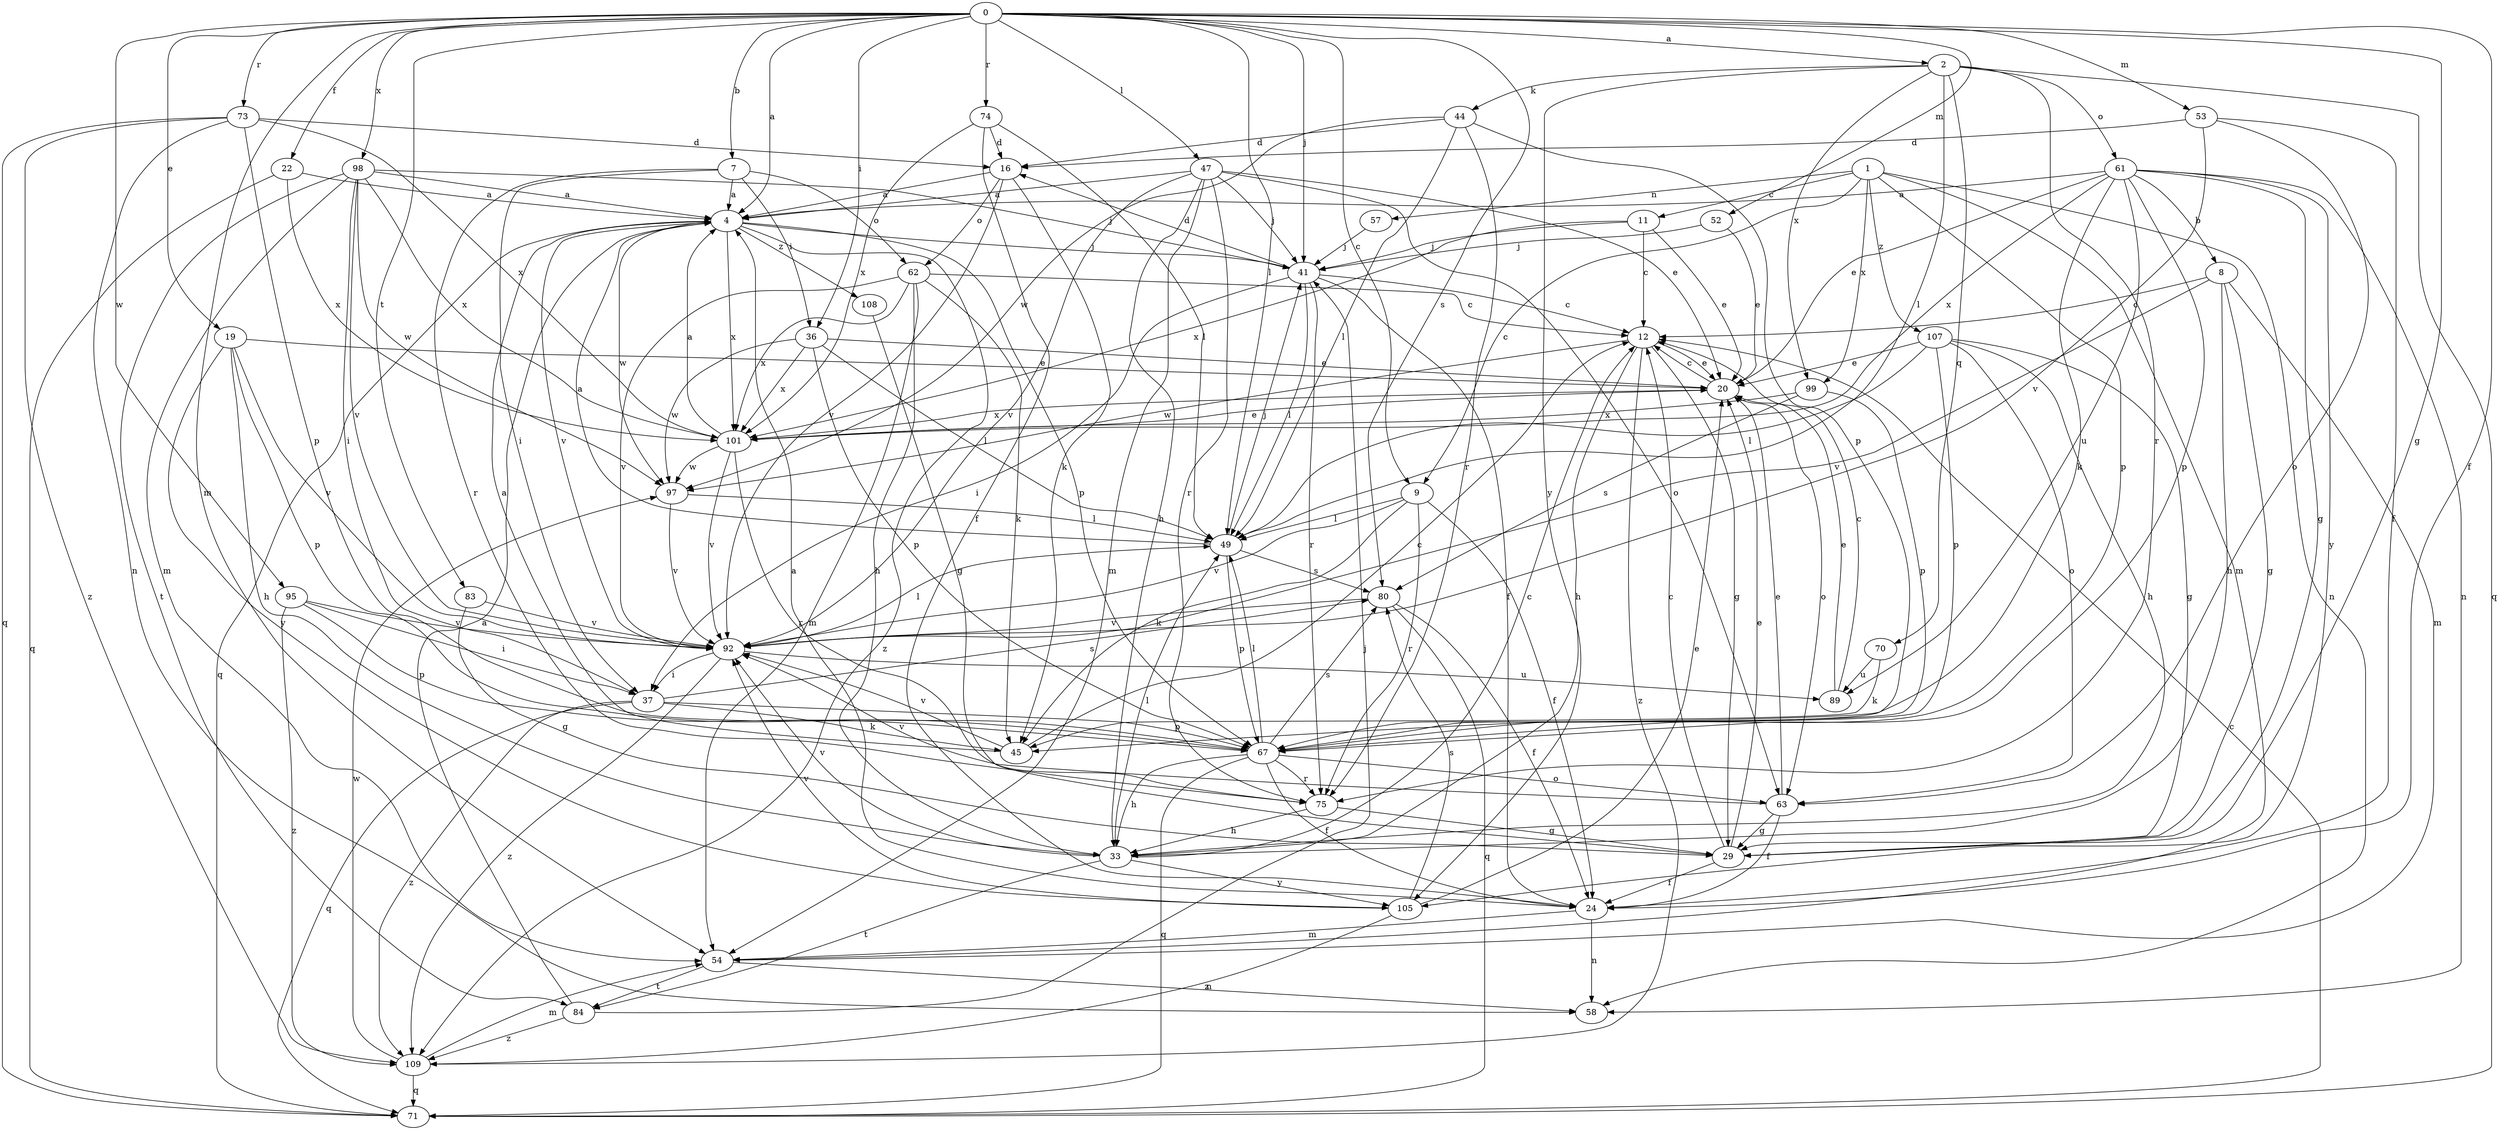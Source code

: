 strict digraph  {
0;
1;
2;
4;
7;
8;
9;
11;
12;
16;
19;
20;
22;
24;
29;
33;
36;
37;
41;
44;
45;
47;
49;
52;
53;
54;
57;
58;
61;
62;
63;
67;
70;
71;
73;
74;
75;
80;
83;
84;
89;
92;
95;
97;
98;
99;
101;
105;
107;
108;
109;
0 -> 2  [label=a];
0 -> 4  [label=a];
0 -> 7  [label=b];
0 -> 9  [label=c];
0 -> 19  [label=e];
0 -> 22  [label=f];
0 -> 24  [label=f];
0 -> 29  [label=g];
0 -> 36  [label=i];
0 -> 41  [label=j];
0 -> 47  [label=l];
0 -> 49  [label=l];
0 -> 52  [label=m];
0 -> 53  [label=m];
0 -> 54  [label=m];
0 -> 73  [label=r];
0 -> 74  [label=r];
0 -> 80  [label=s];
0 -> 83  [label=t];
0 -> 95  [label=w];
0 -> 98  [label=x];
1 -> 9  [label=c];
1 -> 11  [label=c];
1 -> 54  [label=m];
1 -> 57  [label=n];
1 -> 58  [label=n];
1 -> 67  [label=p];
1 -> 99  [label=x];
1 -> 107  [label=z];
2 -> 44  [label=k];
2 -> 49  [label=l];
2 -> 61  [label=o];
2 -> 70  [label=q];
2 -> 71  [label=q];
2 -> 75  [label=r];
2 -> 99  [label=x];
2 -> 105  [label=y];
4 -> 41  [label=j];
4 -> 67  [label=p];
4 -> 71  [label=q];
4 -> 92  [label=v];
4 -> 97  [label=w];
4 -> 101  [label=x];
4 -> 108  [label=z];
4 -> 109  [label=z];
7 -> 4  [label=a];
7 -> 36  [label=i];
7 -> 37  [label=i];
7 -> 62  [label=o];
7 -> 75  [label=r];
8 -> 12  [label=c];
8 -> 29  [label=g];
8 -> 33  [label=h];
8 -> 54  [label=m];
8 -> 92  [label=v];
9 -> 24  [label=f];
9 -> 45  [label=k];
9 -> 49  [label=l];
9 -> 75  [label=r];
9 -> 92  [label=v];
11 -> 12  [label=c];
11 -> 20  [label=e];
11 -> 41  [label=j];
11 -> 101  [label=x];
12 -> 20  [label=e];
12 -> 29  [label=g];
12 -> 33  [label=h];
12 -> 97  [label=w];
12 -> 109  [label=z];
16 -> 4  [label=a];
16 -> 45  [label=k];
16 -> 62  [label=o];
16 -> 92  [label=v];
19 -> 20  [label=e];
19 -> 33  [label=h];
19 -> 67  [label=p];
19 -> 92  [label=v];
19 -> 105  [label=y];
20 -> 12  [label=c];
20 -> 63  [label=o];
20 -> 101  [label=x];
22 -> 4  [label=a];
22 -> 71  [label=q];
22 -> 101  [label=x];
24 -> 4  [label=a];
24 -> 54  [label=m];
24 -> 58  [label=n];
29 -> 12  [label=c];
29 -> 20  [label=e];
29 -> 24  [label=f];
33 -> 12  [label=c];
33 -> 49  [label=l];
33 -> 84  [label=t];
33 -> 92  [label=v];
33 -> 105  [label=y];
36 -> 20  [label=e];
36 -> 49  [label=l];
36 -> 67  [label=p];
36 -> 97  [label=w];
36 -> 101  [label=x];
37 -> 45  [label=k];
37 -> 67  [label=p];
37 -> 71  [label=q];
37 -> 80  [label=s];
37 -> 109  [label=z];
41 -> 12  [label=c];
41 -> 16  [label=d];
41 -> 24  [label=f];
41 -> 37  [label=i];
41 -> 49  [label=l];
41 -> 75  [label=r];
44 -> 16  [label=d];
44 -> 49  [label=l];
44 -> 67  [label=p];
44 -> 75  [label=r];
44 -> 97  [label=w];
45 -> 4  [label=a];
45 -> 12  [label=c];
45 -> 92  [label=v];
47 -> 4  [label=a];
47 -> 20  [label=e];
47 -> 33  [label=h];
47 -> 41  [label=j];
47 -> 54  [label=m];
47 -> 63  [label=o];
47 -> 75  [label=r];
47 -> 92  [label=v];
49 -> 4  [label=a];
49 -> 41  [label=j];
49 -> 67  [label=p];
49 -> 80  [label=s];
52 -> 20  [label=e];
52 -> 41  [label=j];
53 -> 16  [label=d];
53 -> 24  [label=f];
53 -> 63  [label=o];
53 -> 92  [label=v];
54 -> 58  [label=n];
54 -> 84  [label=t];
57 -> 41  [label=j];
61 -> 4  [label=a];
61 -> 8  [label=b];
61 -> 20  [label=e];
61 -> 29  [label=g];
61 -> 45  [label=k];
61 -> 58  [label=n];
61 -> 67  [label=p];
61 -> 89  [label=u];
61 -> 101  [label=x];
61 -> 105  [label=y];
62 -> 12  [label=c];
62 -> 33  [label=h];
62 -> 45  [label=k];
62 -> 54  [label=m];
62 -> 92  [label=v];
62 -> 101  [label=x];
63 -> 20  [label=e];
63 -> 24  [label=f];
63 -> 29  [label=g];
63 -> 92  [label=v];
67 -> 24  [label=f];
67 -> 33  [label=h];
67 -> 49  [label=l];
67 -> 63  [label=o];
67 -> 71  [label=q];
67 -> 75  [label=r];
67 -> 80  [label=s];
70 -> 45  [label=k];
70 -> 89  [label=u];
71 -> 12  [label=c];
73 -> 16  [label=d];
73 -> 58  [label=n];
73 -> 67  [label=p];
73 -> 71  [label=q];
73 -> 101  [label=x];
73 -> 109  [label=z];
74 -> 16  [label=d];
74 -> 24  [label=f];
74 -> 49  [label=l];
74 -> 101  [label=x];
75 -> 29  [label=g];
75 -> 33  [label=h];
80 -> 24  [label=f];
80 -> 71  [label=q];
80 -> 92  [label=v];
83 -> 29  [label=g];
83 -> 92  [label=v];
84 -> 4  [label=a];
84 -> 41  [label=j];
84 -> 109  [label=z];
89 -> 12  [label=c];
89 -> 20  [label=e];
92 -> 37  [label=i];
92 -> 49  [label=l];
92 -> 89  [label=u];
92 -> 109  [label=z];
95 -> 37  [label=i];
95 -> 67  [label=p];
95 -> 92  [label=v];
95 -> 109  [label=z];
97 -> 49  [label=l];
97 -> 92  [label=v];
98 -> 4  [label=a];
98 -> 37  [label=i];
98 -> 41  [label=j];
98 -> 54  [label=m];
98 -> 84  [label=t];
98 -> 92  [label=v];
98 -> 97  [label=w];
98 -> 101  [label=x];
99 -> 67  [label=p];
99 -> 80  [label=s];
99 -> 101  [label=x];
101 -> 4  [label=a];
101 -> 20  [label=e];
101 -> 75  [label=r];
101 -> 92  [label=v];
101 -> 97  [label=w];
105 -> 20  [label=e];
105 -> 80  [label=s];
105 -> 92  [label=v];
105 -> 109  [label=z];
107 -> 20  [label=e];
107 -> 29  [label=g];
107 -> 33  [label=h];
107 -> 49  [label=l];
107 -> 63  [label=o];
107 -> 67  [label=p];
108 -> 29  [label=g];
109 -> 54  [label=m];
109 -> 71  [label=q];
109 -> 97  [label=w];
}

